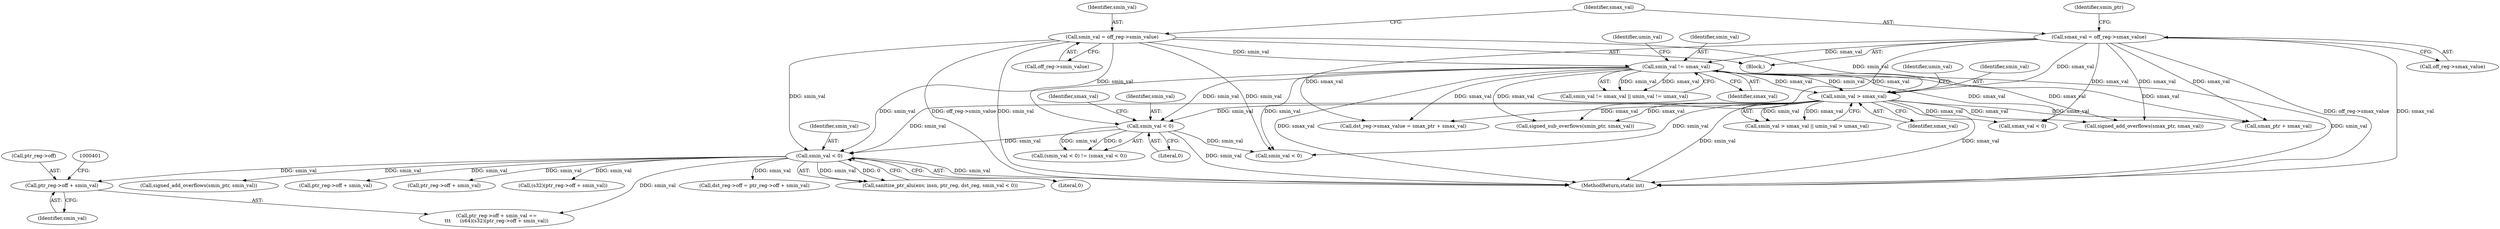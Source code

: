 digraph "0_linux_979d63d50c0c0f7bc537bf821e056cc9fe5abd38@pointer" {
"1000395" [label="(Call,ptr_reg->off + smin_val)"];
"1000377" [label="(Call,smin_val < 0)"];
"1000234" [label="(Call,smin_val != smax_val)"];
"1000156" [label="(Call,smin_val = off_reg->smin_value)"];
"1000162" [label="(Call,smax_val = off_reg->smax_value)"];
"1000312" [label="(Call,smin_val < 0)"];
"1000241" [label="(Call,smin_val > smax_val)"];
"1000482" [label="(Call,dst_reg->smax_value = smax_ptr + smax_val)"];
"1000242" [label="(Identifier,smin_val)"];
"1000691" [label="(Call,signed_sub_overflows(smin_ptr, smax_val))"];
"1000437" [label="(Call,dst_reg->off = ptr_reg->off + smin_val)"];
"1000486" [label="(Call,smax_ptr + smax_val)"];
"1000243" [label="(Identifier,smax_val)"];
"1000316" [label="(Identifier,smax_val)"];
"1000315" [label="(Call,smax_val < 0)"];
"1000311" [label="(Call,(smin_val < 0) != (smax_val < 0))"];
"1000314" [label="(Literal,0)"];
"1000372" [label="(Call,sanitize_ptr_alu(env, insn, ptr_reg, dst_reg, smin_val < 0))"];
"1000157" [label="(Identifier,smin_val)"];
"1000156" [label="(Call,smin_val = off_reg->smin_value)"];
"1000164" [label="(Call,off_reg->smax_value)"];
"1000169" [label="(Identifier,smin_ptr)"];
"1000312" [label="(Call,smin_val < 0)"];
"1000404" [label="(Call,ptr_reg->off + smin_val)"];
"1000441" [label="(Call,ptr_reg->off + smin_val)"];
"1000124" [label="(Block,)"];
"1000396" [label="(Call,ptr_reg->off)"];
"1000245" [label="(Identifier,umin_val)"];
"1000402" [label="(Call,(s32)(ptr_reg->off + smin_val))"];
"1000240" [label="(Call,smin_val > smax_val || umin_val > umax_val)"];
"1000907" [label="(MethodReturn,static int)"];
"1000162" [label="(Call,smax_val = off_reg->smax_value)"];
"1000377" [label="(Call,smin_val < 0)"];
"1000163" [label="(Identifier,smax_val)"];
"1000235" [label="(Identifier,smin_val)"];
"1000579" [label="(Call,smin_val < 0)"];
"1000233" [label="(Call,smin_val != smax_val || umin_val != umax_val)"];
"1000241" [label="(Call,smin_val > smax_val)"];
"1000399" [label="(Identifier,smin_val)"];
"1000238" [label="(Identifier,umin_val)"];
"1000313" [label="(Identifier,smin_val)"];
"1000234" [label="(Call,smin_val != smax_val)"];
"1000395" [label="(Call,ptr_reg->off + smin_val)"];
"1000394" [label="(Call,ptr_reg->off + smin_val ==\n\t\t\t      (s64)(s32)(ptr_reg->off + smin_val))"];
"1000459" [label="(Call,signed_add_overflows(smax_ptr, smax_val))"];
"1000158" [label="(Call,off_reg->smin_value)"];
"1000379" [label="(Literal,0)"];
"1000236" [label="(Identifier,smax_val)"];
"1000456" [label="(Call,signed_add_overflows(smin_ptr, smin_val))"];
"1000378" [label="(Identifier,smin_val)"];
"1000395" -> "1000394"  [label="AST: "];
"1000395" -> "1000399"  [label="CFG: "];
"1000396" -> "1000395"  [label="AST: "];
"1000399" -> "1000395"  [label="AST: "];
"1000401" -> "1000395"  [label="CFG: "];
"1000377" -> "1000395"  [label="DDG: smin_val"];
"1000377" -> "1000372"  [label="AST: "];
"1000377" -> "1000379"  [label="CFG: "];
"1000378" -> "1000377"  [label="AST: "];
"1000379" -> "1000377"  [label="AST: "];
"1000372" -> "1000377"  [label="CFG: "];
"1000377" -> "1000907"  [label="DDG: smin_val"];
"1000377" -> "1000372"  [label="DDG: smin_val"];
"1000377" -> "1000372"  [label="DDG: 0"];
"1000234" -> "1000377"  [label="DDG: smin_val"];
"1000156" -> "1000377"  [label="DDG: smin_val"];
"1000312" -> "1000377"  [label="DDG: smin_val"];
"1000241" -> "1000377"  [label="DDG: smin_val"];
"1000377" -> "1000394"  [label="DDG: smin_val"];
"1000377" -> "1000402"  [label="DDG: smin_val"];
"1000377" -> "1000404"  [label="DDG: smin_val"];
"1000377" -> "1000437"  [label="DDG: smin_val"];
"1000377" -> "1000441"  [label="DDG: smin_val"];
"1000377" -> "1000456"  [label="DDG: smin_val"];
"1000234" -> "1000233"  [label="AST: "];
"1000234" -> "1000236"  [label="CFG: "];
"1000235" -> "1000234"  [label="AST: "];
"1000236" -> "1000234"  [label="AST: "];
"1000238" -> "1000234"  [label="CFG: "];
"1000233" -> "1000234"  [label="CFG: "];
"1000234" -> "1000907"  [label="DDG: smax_val"];
"1000234" -> "1000907"  [label="DDG: smin_val"];
"1000234" -> "1000233"  [label="DDG: smin_val"];
"1000234" -> "1000233"  [label="DDG: smax_val"];
"1000156" -> "1000234"  [label="DDG: smin_val"];
"1000162" -> "1000234"  [label="DDG: smax_val"];
"1000234" -> "1000241"  [label="DDG: smin_val"];
"1000234" -> "1000241"  [label="DDG: smax_val"];
"1000234" -> "1000312"  [label="DDG: smin_val"];
"1000234" -> "1000315"  [label="DDG: smax_val"];
"1000234" -> "1000459"  [label="DDG: smax_val"];
"1000234" -> "1000482"  [label="DDG: smax_val"];
"1000234" -> "1000486"  [label="DDG: smax_val"];
"1000234" -> "1000579"  [label="DDG: smin_val"];
"1000234" -> "1000691"  [label="DDG: smax_val"];
"1000156" -> "1000124"  [label="AST: "];
"1000156" -> "1000158"  [label="CFG: "];
"1000157" -> "1000156"  [label="AST: "];
"1000158" -> "1000156"  [label="AST: "];
"1000163" -> "1000156"  [label="CFG: "];
"1000156" -> "1000907"  [label="DDG: smin_val"];
"1000156" -> "1000907"  [label="DDG: off_reg->smin_value"];
"1000156" -> "1000241"  [label="DDG: smin_val"];
"1000156" -> "1000312"  [label="DDG: smin_val"];
"1000156" -> "1000579"  [label="DDG: smin_val"];
"1000162" -> "1000124"  [label="AST: "];
"1000162" -> "1000164"  [label="CFG: "];
"1000163" -> "1000162"  [label="AST: "];
"1000164" -> "1000162"  [label="AST: "];
"1000169" -> "1000162"  [label="CFG: "];
"1000162" -> "1000907"  [label="DDG: off_reg->smax_value"];
"1000162" -> "1000907"  [label="DDG: smax_val"];
"1000162" -> "1000241"  [label="DDG: smax_val"];
"1000162" -> "1000315"  [label="DDG: smax_val"];
"1000162" -> "1000459"  [label="DDG: smax_val"];
"1000162" -> "1000482"  [label="DDG: smax_val"];
"1000162" -> "1000486"  [label="DDG: smax_val"];
"1000162" -> "1000691"  [label="DDG: smax_val"];
"1000312" -> "1000311"  [label="AST: "];
"1000312" -> "1000314"  [label="CFG: "];
"1000313" -> "1000312"  [label="AST: "];
"1000314" -> "1000312"  [label="AST: "];
"1000316" -> "1000312"  [label="CFG: "];
"1000312" -> "1000907"  [label="DDG: smin_val"];
"1000312" -> "1000311"  [label="DDG: smin_val"];
"1000312" -> "1000311"  [label="DDG: 0"];
"1000241" -> "1000312"  [label="DDG: smin_val"];
"1000312" -> "1000579"  [label="DDG: smin_val"];
"1000241" -> "1000240"  [label="AST: "];
"1000241" -> "1000243"  [label="CFG: "];
"1000242" -> "1000241"  [label="AST: "];
"1000243" -> "1000241"  [label="AST: "];
"1000245" -> "1000241"  [label="CFG: "];
"1000240" -> "1000241"  [label="CFG: "];
"1000241" -> "1000907"  [label="DDG: smin_val"];
"1000241" -> "1000907"  [label="DDG: smax_val"];
"1000241" -> "1000240"  [label="DDG: smin_val"];
"1000241" -> "1000240"  [label="DDG: smax_val"];
"1000241" -> "1000315"  [label="DDG: smax_val"];
"1000241" -> "1000459"  [label="DDG: smax_val"];
"1000241" -> "1000482"  [label="DDG: smax_val"];
"1000241" -> "1000486"  [label="DDG: smax_val"];
"1000241" -> "1000579"  [label="DDG: smin_val"];
"1000241" -> "1000691"  [label="DDG: smax_val"];
}
